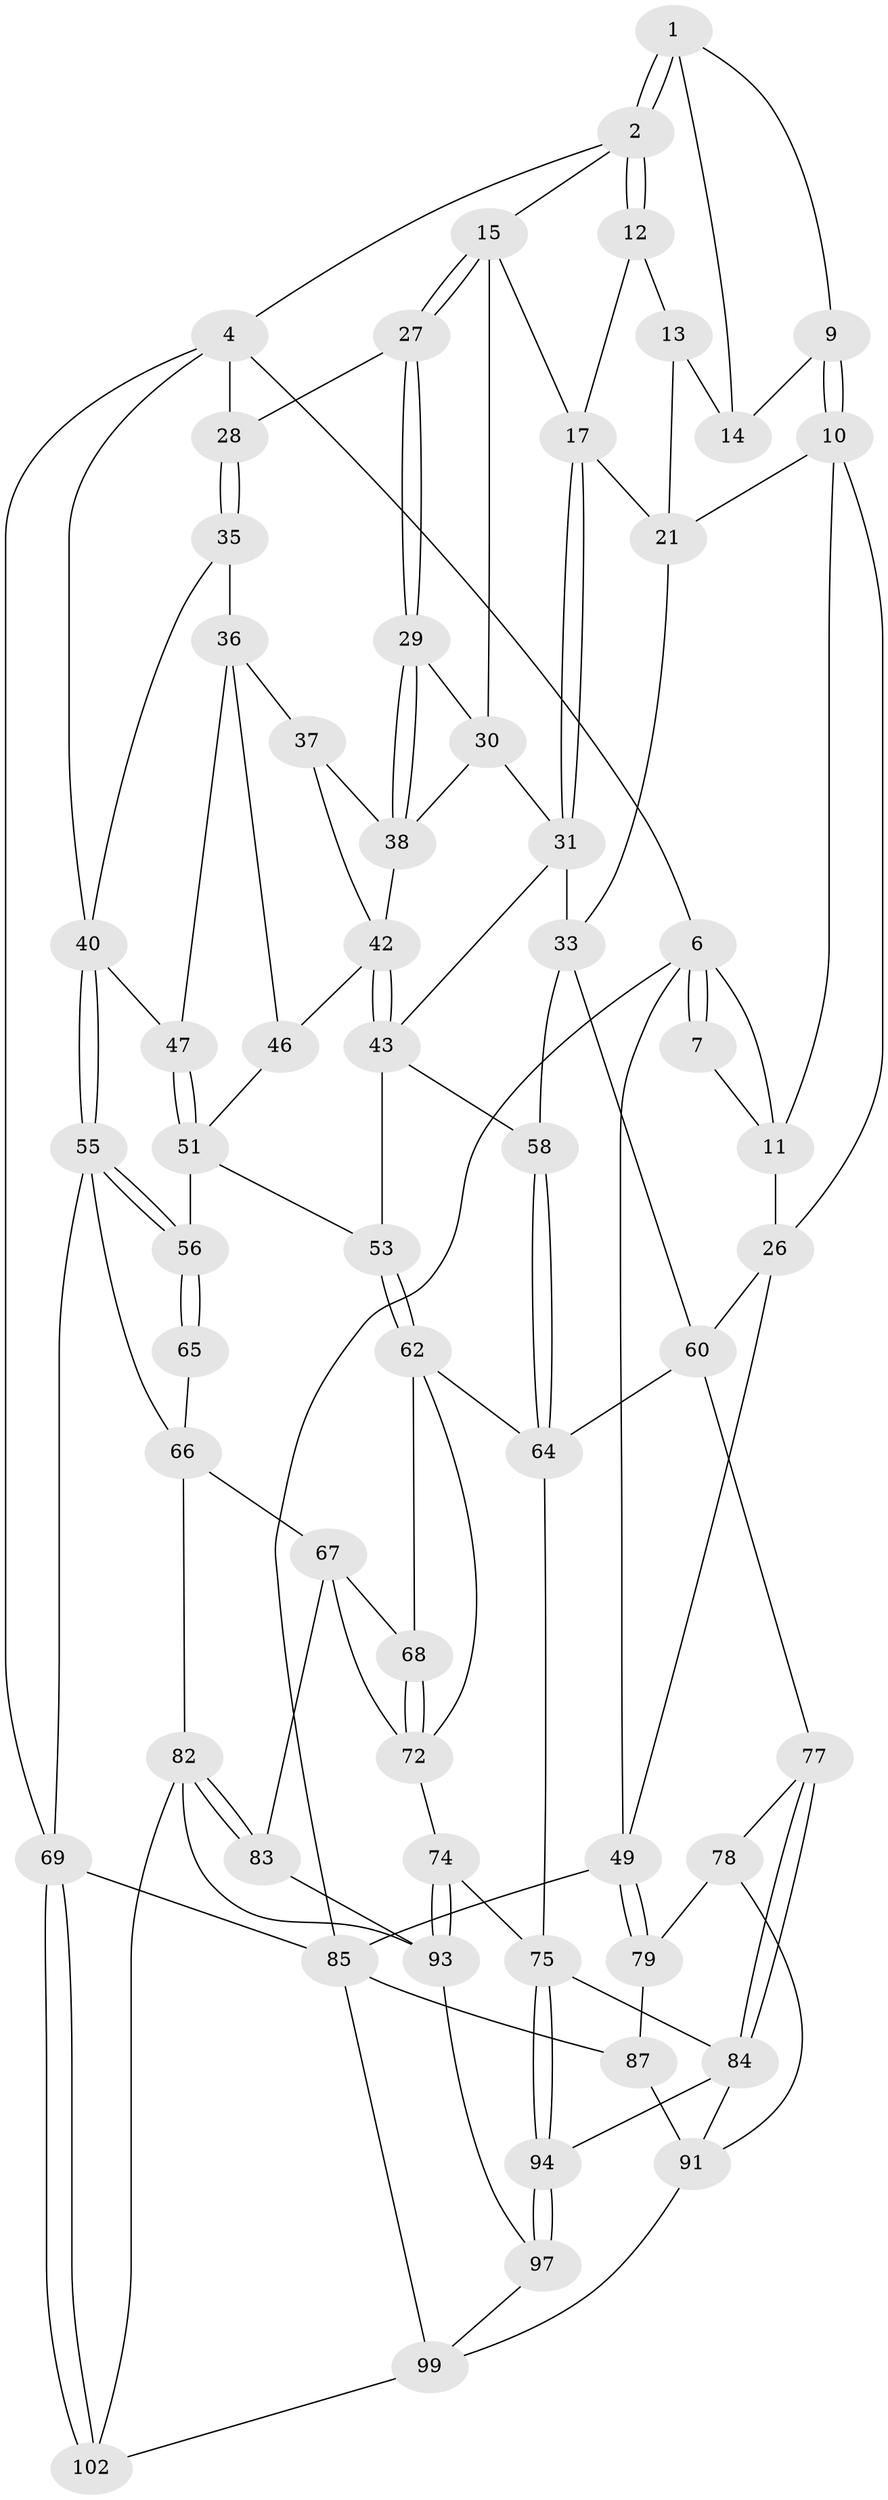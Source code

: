 // Generated by graph-tools (version 1.1) at 2025/24/03/03/25 07:24:40]
// undirected, 61 vertices, 133 edges
graph export_dot {
graph [start="1"]
  node [color=gray90,style=filled];
  1 [pos="+0.2901323156471527+0",super="+8"];
  2 [pos="+0.5009954591254346+0",super="+3"];
  4 [pos="+1+0",super="+5"];
  6 [pos="+0+0",super="+22"];
  7 [pos="+0.22872507019851293+0"];
  9 [pos="+0.20611590609734318+0.09983834561588216"];
  10 [pos="+0.20589304579684817+0.09998334782873627",super="+25"];
  11 [pos="+0.11972921705374313+0.0768420025509407",super="+23"];
  12 [pos="+0.4453651223102207+0.02746292514876027"];
  13 [pos="+0.31734507754501146+0.0844533449357745",super="+20"];
  14 [pos="+0.31048213509913636+0.07731874707594355",super="+19"];
  15 [pos="+0.6091734691673342+0.11452101314973227",super="+16"];
  17 [pos="+0.5295532456705528+0.17030772981287745",super="+18"];
  21 [pos="+0.3580146264000033+0.19169979869143347",super="+24"];
  26 [pos="+0.22291716210968854+0.3725233891997838",super="+48"];
  27 [pos="+0.8095651737462041+0.1363523074884574"];
  28 [pos="+0.8212770234976307+0.13010641225876501"];
  29 [pos="+0.7121983263057834+0.262505613508534"];
  30 [pos="+0.6622448529695472+0.24054512515543014",super="+34"];
  31 [pos="+0.5266119920103423+0.3039589073901492",super="+32"];
  33 [pos="+0.3225716506815381+0.3829834646688217",super="+59"];
  35 [pos="+0.8629443928436437+0.3210428212362294"];
  36 [pos="+0.7934633606849398+0.35644490760017383",super="+45"];
  37 [pos="+0.7726401980923221+0.35265318013064684"];
  38 [pos="+0.7217488943172742+0.31595875787978656",super="+39"];
  40 [pos="+1+0.33118809575730257",super="+41"];
  42 [pos="+0.6248133158252486+0.47284662427901963",super="+44"];
  43 [pos="+0.616487598654705+0.48432469950275414",super="+54"];
  46 [pos="+0.8078093250101905+0.5258749224059899"];
  47 [pos="+0.921215327157028+0.468731289516596"];
  49 [pos="+0.050231507800465404+0.5264982006106829",super="+50"];
  51 [pos="+0.8515995876008983+0.5506032238808609",super="+52"];
  53 [pos="+0.7318081319911744+0.6066489315495517"];
  55 [pos="+1+0.7280331709142236",super="+70"];
  56 [pos="+1+0.6638045884954076",super="+57"];
  58 [pos="+0.5820922204945083+0.5488543588572992"];
  60 [pos="+0.4148112399174468+0.6332746894081313",super="+61"];
  62 [pos="+0.7312345720811505+0.6138900106040048",super="+63"];
  64 [pos="+0.5939240678094975+0.6839970559255877",super="+71"];
  65 [pos="+0.8462557018629514+0.7026050130660868"];
  66 [pos="+0.8410820613598293+0.7131240677881274",super="+80"];
  67 [pos="+0.8280755639081078+0.7158889634066687",super="+81"];
  68 [pos="+0.7361196372628779+0.656308365490997"];
  69 [pos="+1+1"];
  72 [pos="+0.6829538810126485+0.7535857872733308",super="+73"];
  74 [pos="+0.6845813539918358+0.7747548106109573"];
  75 [pos="+0.553483859020405+0.8236369445167746",super="+76"];
  77 [pos="+0.31431476199729047+0.721129696895736"];
  78 [pos="+0.30291252018940973+0.7300269577728518",super="+89"];
  79 [pos="+0.14357265395679988+0.7084480119022747",super="+86"];
  82 [pos="+0.7960355592130572+0.8964811079097025",super="+101"];
  83 [pos="+0.7693589232239144+0.8617316852256082"];
  84 [pos="+0.42447623705121956+0.805511908866467",super="+90"];
  85 [pos="+0+1",super="+88"];
  87 [pos="+0.13284966587514774+0.7556046985970252"];
  91 [pos="+0.30226806913937515+0.9738285535075503",super="+92"];
  93 [pos="+0.7205019418531194+0.8293391206172311",super="+96"];
  94 [pos="+0.5533654196525927+0.8249473239538683",super="+95"];
  97 [pos="+0.5988549666118153+0.9122576840173264",super="+98"];
  99 [pos="+0.4755102929781705+1",super="+100"];
  102 [pos="+0.7219620759784918+1"];
  1 -- 2;
  1 -- 2;
  1 -- 9;
  1 -- 14;
  2 -- 12;
  2 -- 12;
  2 -- 4;
  2 -- 15;
  4 -- 28;
  4 -- 40;
  4 -- 69;
  4 -- 6;
  6 -- 7;
  6 -- 7;
  6 -- 85;
  6 -- 49;
  6 -- 11;
  7 -- 11;
  9 -- 10;
  9 -- 10;
  9 -- 14;
  10 -- 11;
  10 -- 26;
  10 -- 21;
  11 -- 26;
  12 -- 13;
  12 -- 17;
  13 -- 14 [weight=2];
  13 -- 21;
  15 -- 27;
  15 -- 27;
  15 -- 17;
  15 -- 30;
  17 -- 31;
  17 -- 31;
  17 -- 21;
  21 -- 33;
  26 -- 49;
  26 -- 60;
  27 -- 28;
  27 -- 29;
  27 -- 29;
  28 -- 35;
  28 -- 35;
  29 -- 30;
  29 -- 38;
  29 -- 38;
  30 -- 38;
  30 -- 31;
  31 -- 33;
  31 -- 43;
  33 -- 58;
  33 -- 60;
  35 -- 36;
  35 -- 40;
  36 -- 37;
  36 -- 46;
  36 -- 47;
  37 -- 38;
  37 -- 42;
  38 -- 42;
  40 -- 55;
  40 -- 55;
  40 -- 47;
  42 -- 43;
  42 -- 43;
  42 -- 46;
  43 -- 58;
  43 -- 53;
  46 -- 51;
  47 -- 51;
  47 -- 51;
  49 -- 79;
  49 -- 79;
  49 -- 85;
  51 -- 56;
  51 -- 53;
  53 -- 62;
  53 -- 62;
  55 -- 56;
  55 -- 56;
  55 -- 66;
  55 -- 69;
  56 -- 65 [weight=2];
  56 -- 65;
  58 -- 64;
  58 -- 64;
  60 -- 77;
  60 -- 64;
  62 -- 68;
  62 -- 64;
  62 -- 72;
  64 -- 75;
  65 -- 66;
  66 -- 67;
  66 -- 82;
  67 -- 68;
  67 -- 72;
  67 -- 83;
  68 -- 72;
  68 -- 72;
  69 -- 102;
  69 -- 102;
  69 -- 85;
  72 -- 74;
  74 -- 75;
  74 -- 93;
  74 -- 93;
  75 -- 94;
  75 -- 94;
  75 -- 84;
  77 -- 78;
  77 -- 84;
  77 -- 84;
  78 -- 79 [weight=2];
  78 -- 91;
  79 -- 87;
  82 -- 83;
  82 -- 83;
  82 -- 102;
  82 -- 93;
  83 -- 93;
  84 -- 91;
  84 -- 94;
  85 -- 99;
  85 -- 87;
  87 -- 91;
  91 -- 99;
  93 -- 97;
  94 -- 97 [weight=2];
  94 -- 97;
  97 -- 99;
  99 -- 102;
}
